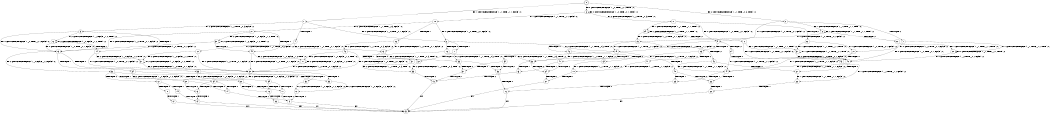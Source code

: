 digraph BCG {
size = "7, 10.5";
center = TRUE;
node [shape = circle];
0 [peripheries = 2];
0 -> 1 [label = "EX !1 !ATOMIC_EXCH_BRANCH (1, +1, TRUE, +1, 1, FALSE) !:0:"];
0 -> 2 [label = "EX !2 !ATOMIC_EXCH_BRANCH (1, +1, TRUE, +0, 3, TRUE) !:0:"];
0 -> 3 [label = "EX !0 !ATOMIC_EXCH_BRANCH (1, +0, TRUE, +0, 1, TRUE) !:0:"];
1 -> 4 [label = "TERMINATE !1"];
1 -> 5 [label = "EX !2 !ATOMIC_EXCH_BRANCH (1, +1, TRUE, +0, 3, FALSE) !:0:"];
1 -> 6 [label = "EX !0 !ATOMIC_EXCH_BRANCH (1, +0, TRUE, +0, 1, FALSE) !:0:"];
2 -> 7 [label = "TERMINATE !2"];
2 -> 8 [label = "EX !1 !ATOMIC_EXCH_BRANCH (1, +1, TRUE, +1, 1, TRUE) !:0:"];
2 -> 9 [label = "EX !0 !ATOMIC_EXCH_BRANCH (1, +0, TRUE, +0, 1, FALSE) !:0:"];
3 -> 10 [label = "EX !1 !ATOMIC_EXCH_BRANCH (1, +1, TRUE, +1, 1, FALSE) !:0:"];
3 -> 11 [label = "EX !2 !ATOMIC_EXCH_BRANCH (1, +1, TRUE, +0, 3, TRUE) !:0:"];
3 -> 3 [label = "EX !0 !ATOMIC_EXCH_BRANCH (1, +0, TRUE, +0, 1, TRUE) !:0:"];
4 -> 12 [label = "EX !2 !ATOMIC_EXCH_BRANCH (1, +1, TRUE, +0, 3, FALSE) !:0:"];
4 -> 13 [label = "EX !0 !ATOMIC_EXCH_BRANCH (1, +0, TRUE, +0, 1, FALSE) !:0:"];
5 -> 14 [label = "TERMINATE !1"];
5 -> 15 [label = "EX !0 !ATOMIC_EXCH_BRANCH (1, +0, TRUE, +0, 1, FALSE) !:0:"];
5 -> 16 [label = "EX !2 !ATOMIC_EXCH_BRANCH (1, +0, FALSE, +1, 2, TRUE) !:0:"];
6 -> 17 [label = "TERMINATE !1"];
6 -> 18 [label = "TERMINATE !0"];
6 -> 19 [label = "EX !2 !ATOMIC_EXCH_BRANCH (1, +1, TRUE, +0, 3, TRUE) !:0:"];
7 -> 20 [label = "EX !1 !ATOMIC_EXCH_BRANCH (1, +1, TRUE, +1, 1, TRUE) !:0:"];
7 -> 21 [label = "EX !0 !ATOMIC_EXCH_BRANCH (1, +0, TRUE, +0, 1, FALSE) !:0:"];
8 -> 22 [label = "TERMINATE !2"];
8 -> 23 [label = "EX !0 !ATOMIC_EXCH_BRANCH (1, +0, TRUE, +0, 1, FALSE) !:0:"];
8 -> 8 [label = "EX !1 !ATOMIC_EXCH_BRANCH (1, +1, TRUE, +1, 1, TRUE) !:0:"];
9 -> 24 [label = "TERMINATE !2"];
9 -> 25 [label = "TERMINATE !0"];
9 -> 19 [label = "EX !1 !ATOMIC_EXCH_BRANCH (1, +1, TRUE, +1, 1, FALSE) !:0:"];
10 -> 26 [label = "TERMINATE !1"];
10 -> 27 [label = "EX !2 !ATOMIC_EXCH_BRANCH (1, +1, TRUE, +0, 3, FALSE) !:0:"];
10 -> 6 [label = "EX !0 !ATOMIC_EXCH_BRANCH (1, +0, TRUE, +0, 1, FALSE) !:0:"];
11 -> 28 [label = "TERMINATE !2"];
11 -> 29 [label = "EX !1 !ATOMIC_EXCH_BRANCH (1, +1, TRUE, +1, 1, TRUE) !:0:"];
11 -> 9 [label = "EX !0 !ATOMIC_EXCH_BRANCH (1, +0, TRUE, +0, 1, FALSE) !:0:"];
12 -> 30 [label = "EX !0 !ATOMIC_EXCH_BRANCH (1, +0, TRUE, +0, 1, FALSE) !:0:"];
12 -> 31 [label = "EX !2 !ATOMIC_EXCH_BRANCH (1, +0, FALSE, +1, 2, TRUE) !:0:"];
13 -> 32 [label = "TERMINATE !0"];
13 -> 33 [label = "EX !2 !ATOMIC_EXCH_BRANCH (1, +1, TRUE, +0, 3, TRUE) !:0:"];
14 -> 30 [label = "EX !0 !ATOMIC_EXCH_BRANCH (1, +0, TRUE, +0, 1, FALSE) !:0:"];
14 -> 31 [label = "EX !2 !ATOMIC_EXCH_BRANCH (1, +0, FALSE, +1, 2, TRUE) !:0:"];
15 -> 34 [label = "TERMINATE !1"];
15 -> 35 [label = "TERMINATE !0"];
15 -> 36 [label = "EX !2 !ATOMIC_EXCH_BRANCH (1, +0, FALSE, +1, 2, FALSE) !:0:"];
16 -> 14 [label = "TERMINATE !1"];
16 -> 15 [label = "EX !0 !ATOMIC_EXCH_BRANCH (1, +0, TRUE, +0, 1, FALSE) !:0:"];
16 -> 16 [label = "EX !2 !ATOMIC_EXCH_BRANCH (1, +0, FALSE, +1, 2, TRUE) !:0:"];
17 -> 32 [label = "TERMINATE !0"];
17 -> 33 [label = "EX !2 !ATOMIC_EXCH_BRANCH (1, +1, TRUE, +0, 3, TRUE) !:0:"];
18 -> 37 [label = "TERMINATE !1"];
18 -> 38 [label = "EX !2 !ATOMIC_EXCH_BRANCH (1, +1, TRUE, +0, 3, TRUE) !:1:"];
19 -> 39 [label = "TERMINATE !1"];
19 -> 40 [label = "TERMINATE !2"];
19 -> 41 [label = "TERMINATE !0"];
20 -> 42 [label = "EX !0 !ATOMIC_EXCH_BRANCH (1, +0, TRUE, +0, 1, FALSE) !:0:"];
20 -> 20 [label = "EX !1 !ATOMIC_EXCH_BRANCH (1, +1, TRUE, +1, 1, TRUE) !:0:"];
21 -> 43 [label = "TERMINATE !0"];
21 -> 44 [label = "EX !1 !ATOMIC_EXCH_BRANCH (1, +1, TRUE, +1, 1, FALSE) !:0:"];
22 -> 42 [label = "EX !0 !ATOMIC_EXCH_BRANCH (1, +0, TRUE, +0, 1, FALSE) !:0:"];
22 -> 20 [label = "EX !1 !ATOMIC_EXCH_BRANCH (1, +1, TRUE, +1, 1, TRUE) !:0:"];
23 -> 45 [label = "TERMINATE !2"];
23 -> 46 [label = "TERMINATE !0"];
23 -> 19 [label = "EX !1 !ATOMIC_EXCH_BRANCH (1, +1, TRUE, +1, 1, FALSE) !:0:"];
24 -> 43 [label = "TERMINATE !0"];
24 -> 44 [label = "EX !1 !ATOMIC_EXCH_BRANCH (1, +1, TRUE, +1, 1, FALSE) !:0:"];
25 -> 47 [label = "TERMINATE !2"];
25 -> 38 [label = "EX !1 !ATOMIC_EXCH_BRANCH (1, +1, TRUE, +1, 1, FALSE) !:1:"];
26 -> 48 [label = "EX !2 !ATOMIC_EXCH_BRANCH (1, +1, TRUE, +0, 3, FALSE) !:0:"];
26 -> 13 [label = "EX !0 !ATOMIC_EXCH_BRANCH (1, +0, TRUE, +0, 1, FALSE) !:0:"];
27 -> 49 [label = "TERMINATE !1"];
27 -> 50 [label = "EX !2 !ATOMIC_EXCH_BRANCH (1, +0, FALSE, +1, 2, TRUE) !:0:"];
27 -> 15 [label = "EX !0 !ATOMIC_EXCH_BRANCH (1, +0, TRUE, +0, 1, FALSE) !:0:"];
28 -> 51 [label = "EX !1 !ATOMIC_EXCH_BRANCH (1, +1, TRUE, +1, 1, TRUE) !:0:"];
28 -> 21 [label = "EX !0 !ATOMIC_EXCH_BRANCH (1, +0, TRUE, +0, 1, FALSE) !:0:"];
29 -> 52 [label = "TERMINATE !2"];
29 -> 29 [label = "EX !1 !ATOMIC_EXCH_BRANCH (1, +1, TRUE, +1, 1, TRUE) !:0:"];
29 -> 23 [label = "EX !0 !ATOMIC_EXCH_BRANCH (1, +0, TRUE, +0, 1, FALSE) !:0:"];
30 -> 53 [label = "TERMINATE !0"];
30 -> 54 [label = "EX !2 !ATOMIC_EXCH_BRANCH (1, +0, FALSE, +1, 2, FALSE) !:0:"];
31 -> 30 [label = "EX !0 !ATOMIC_EXCH_BRANCH (1, +0, TRUE, +0, 1, FALSE) !:0:"];
31 -> 31 [label = "EX !2 !ATOMIC_EXCH_BRANCH (1, +0, FALSE, +1, 2, TRUE) !:0:"];
32 -> 55 [label = "EX !2 !ATOMIC_EXCH_BRANCH (1, +1, TRUE, +0, 3, TRUE) !:2:"];
33 -> 56 [label = "TERMINATE !2"];
33 -> 57 [label = "TERMINATE !0"];
34 -> 53 [label = "TERMINATE !0"];
34 -> 54 [label = "EX !2 !ATOMIC_EXCH_BRANCH (1, +0, FALSE, +1, 2, FALSE) !:0:"];
35 -> 58 [label = "TERMINATE !1"];
35 -> 59 [label = "EX !2 !ATOMIC_EXCH_BRANCH (1, +0, FALSE, +1, 2, FALSE) !:1:"];
36 -> 60 [label = "TERMINATE !1"];
36 -> 61 [label = "TERMINATE !2"];
36 -> 62 [label = "TERMINATE !0"];
37 -> 55 [label = "EX !2 !ATOMIC_EXCH_BRANCH (1, +1, TRUE, +0, 3, TRUE) !:2:"];
38 -> 63 [label = "TERMINATE !1"];
38 -> 64 [label = "TERMINATE !2"];
39 -> 56 [label = "TERMINATE !2"];
39 -> 57 [label = "TERMINATE !0"];
40 -> 65 [label = "TERMINATE !1"];
40 -> 66 [label = "TERMINATE !0"];
41 -> 63 [label = "TERMINATE !1"];
41 -> 64 [label = "TERMINATE !2"];
42 -> 67 [label = "TERMINATE !0"];
42 -> 44 [label = "EX !1 !ATOMIC_EXCH_BRANCH (1, +1, TRUE, +1, 1, FALSE) !:0:"];
43 -> 68 [label = "EX !1 !ATOMIC_EXCH_BRANCH (1, +1, TRUE, +1, 1, FALSE) !:2:"];
44 -> 65 [label = "TERMINATE !1"];
44 -> 66 [label = "TERMINATE !0"];
45 -> 67 [label = "TERMINATE !0"];
45 -> 44 [label = "EX !1 !ATOMIC_EXCH_BRANCH (1, +1, TRUE, +1, 1, FALSE) !:0:"];
46 -> 69 [label = "TERMINATE !2"];
46 -> 38 [label = "EX !1 !ATOMIC_EXCH_BRANCH (1, +1, TRUE, +1, 1, FALSE) !:1:"];
47 -> 70 [label = "EX !1 !ATOMIC_EXCH_BRANCH (1, +1, TRUE, +1, 1, FALSE) !:1:"];
48 -> 71 [label = "EX !2 !ATOMIC_EXCH_BRANCH (1, +0, FALSE, +1, 2, TRUE) !:0:"];
48 -> 30 [label = "EX !0 !ATOMIC_EXCH_BRANCH (1, +0, TRUE, +0, 1, FALSE) !:0:"];
49 -> 71 [label = "EX !2 !ATOMIC_EXCH_BRANCH (1, +0, FALSE, +1, 2, TRUE) !:0:"];
49 -> 30 [label = "EX !0 !ATOMIC_EXCH_BRANCH (1, +0, TRUE, +0, 1, FALSE) !:0:"];
50 -> 49 [label = "TERMINATE !1"];
50 -> 50 [label = "EX !2 !ATOMIC_EXCH_BRANCH (1, +0, FALSE, +1, 2, TRUE) !:0:"];
50 -> 15 [label = "EX !0 !ATOMIC_EXCH_BRANCH (1, +0, TRUE, +0, 1, FALSE) !:0:"];
51 -> 51 [label = "EX !1 !ATOMIC_EXCH_BRANCH (1, +1, TRUE, +1, 1, TRUE) !:0:"];
51 -> 42 [label = "EX !0 !ATOMIC_EXCH_BRANCH (1, +0, TRUE, +0, 1, FALSE) !:0:"];
52 -> 51 [label = "EX !1 !ATOMIC_EXCH_BRANCH (1, +1, TRUE, +1, 1, TRUE) !:0:"];
52 -> 42 [label = "EX !0 !ATOMIC_EXCH_BRANCH (1, +0, TRUE, +0, 1, FALSE) !:0:"];
53 -> 72 [label = "EX !2 !ATOMIC_EXCH_BRANCH (1, +0, FALSE, +1, 2, FALSE) !:2:"];
54 -> 73 [label = "TERMINATE !2"];
54 -> 74 [label = "TERMINATE !0"];
55 -> 75 [label = "TERMINATE !2"];
56 -> 76 [label = "TERMINATE !0"];
57 -> 75 [label = "TERMINATE !2"];
58 -> 72 [label = "EX !2 !ATOMIC_EXCH_BRANCH (1, +0, FALSE, +1, 2, FALSE) !:2:"];
59 -> 77 [label = "TERMINATE !1"];
59 -> 78 [label = "TERMINATE !2"];
60 -> 73 [label = "TERMINATE !2"];
60 -> 74 [label = "TERMINATE !0"];
61 -> 79 [label = "TERMINATE !1"];
61 -> 80 [label = "TERMINATE !0"];
62 -> 77 [label = "TERMINATE !1"];
62 -> 78 [label = "TERMINATE !2"];
63 -> 75 [label = "TERMINATE !2"];
64 -> 81 [label = "TERMINATE !1"];
65 -> 76 [label = "TERMINATE !0"];
66 -> 82 [label = "TERMINATE !1"];
67 -> 68 [label = "EX !1 !ATOMIC_EXCH_BRANCH (1, +1, TRUE, +1, 1, FALSE) !:2:"];
68 -> 82 [label = "TERMINATE !1"];
69 -> 70 [label = "EX !1 !ATOMIC_EXCH_BRANCH (1, +1, TRUE, +1, 1, FALSE) !:1:"];
70 -> 81 [label = "TERMINATE !1"];
71 -> 71 [label = "EX !2 !ATOMIC_EXCH_BRANCH (1, +0, FALSE, +1, 2, TRUE) !:0:"];
71 -> 30 [label = "EX !0 !ATOMIC_EXCH_BRANCH (1, +0, TRUE, +0, 1, FALSE) !:0:"];
72 -> 83 [label = "TERMINATE !2"];
73 -> 84 [label = "TERMINATE !0"];
74 -> 83 [label = "TERMINATE !2"];
75 -> 85 [label = "exit"];
76 -> 85 [label = "exit"];
77 -> 83 [label = "TERMINATE !2"];
78 -> 86 [label = "TERMINATE !1"];
79 -> 84 [label = "TERMINATE !0"];
80 -> 87 [label = "TERMINATE !1"];
81 -> 85 [label = "exit"];
82 -> 85 [label = "exit"];
83 -> 85 [label = "exit"];
84 -> 85 [label = "exit"];
86 -> 85 [label = "exit"];
87 -> 85 [label = "exit"];
}
